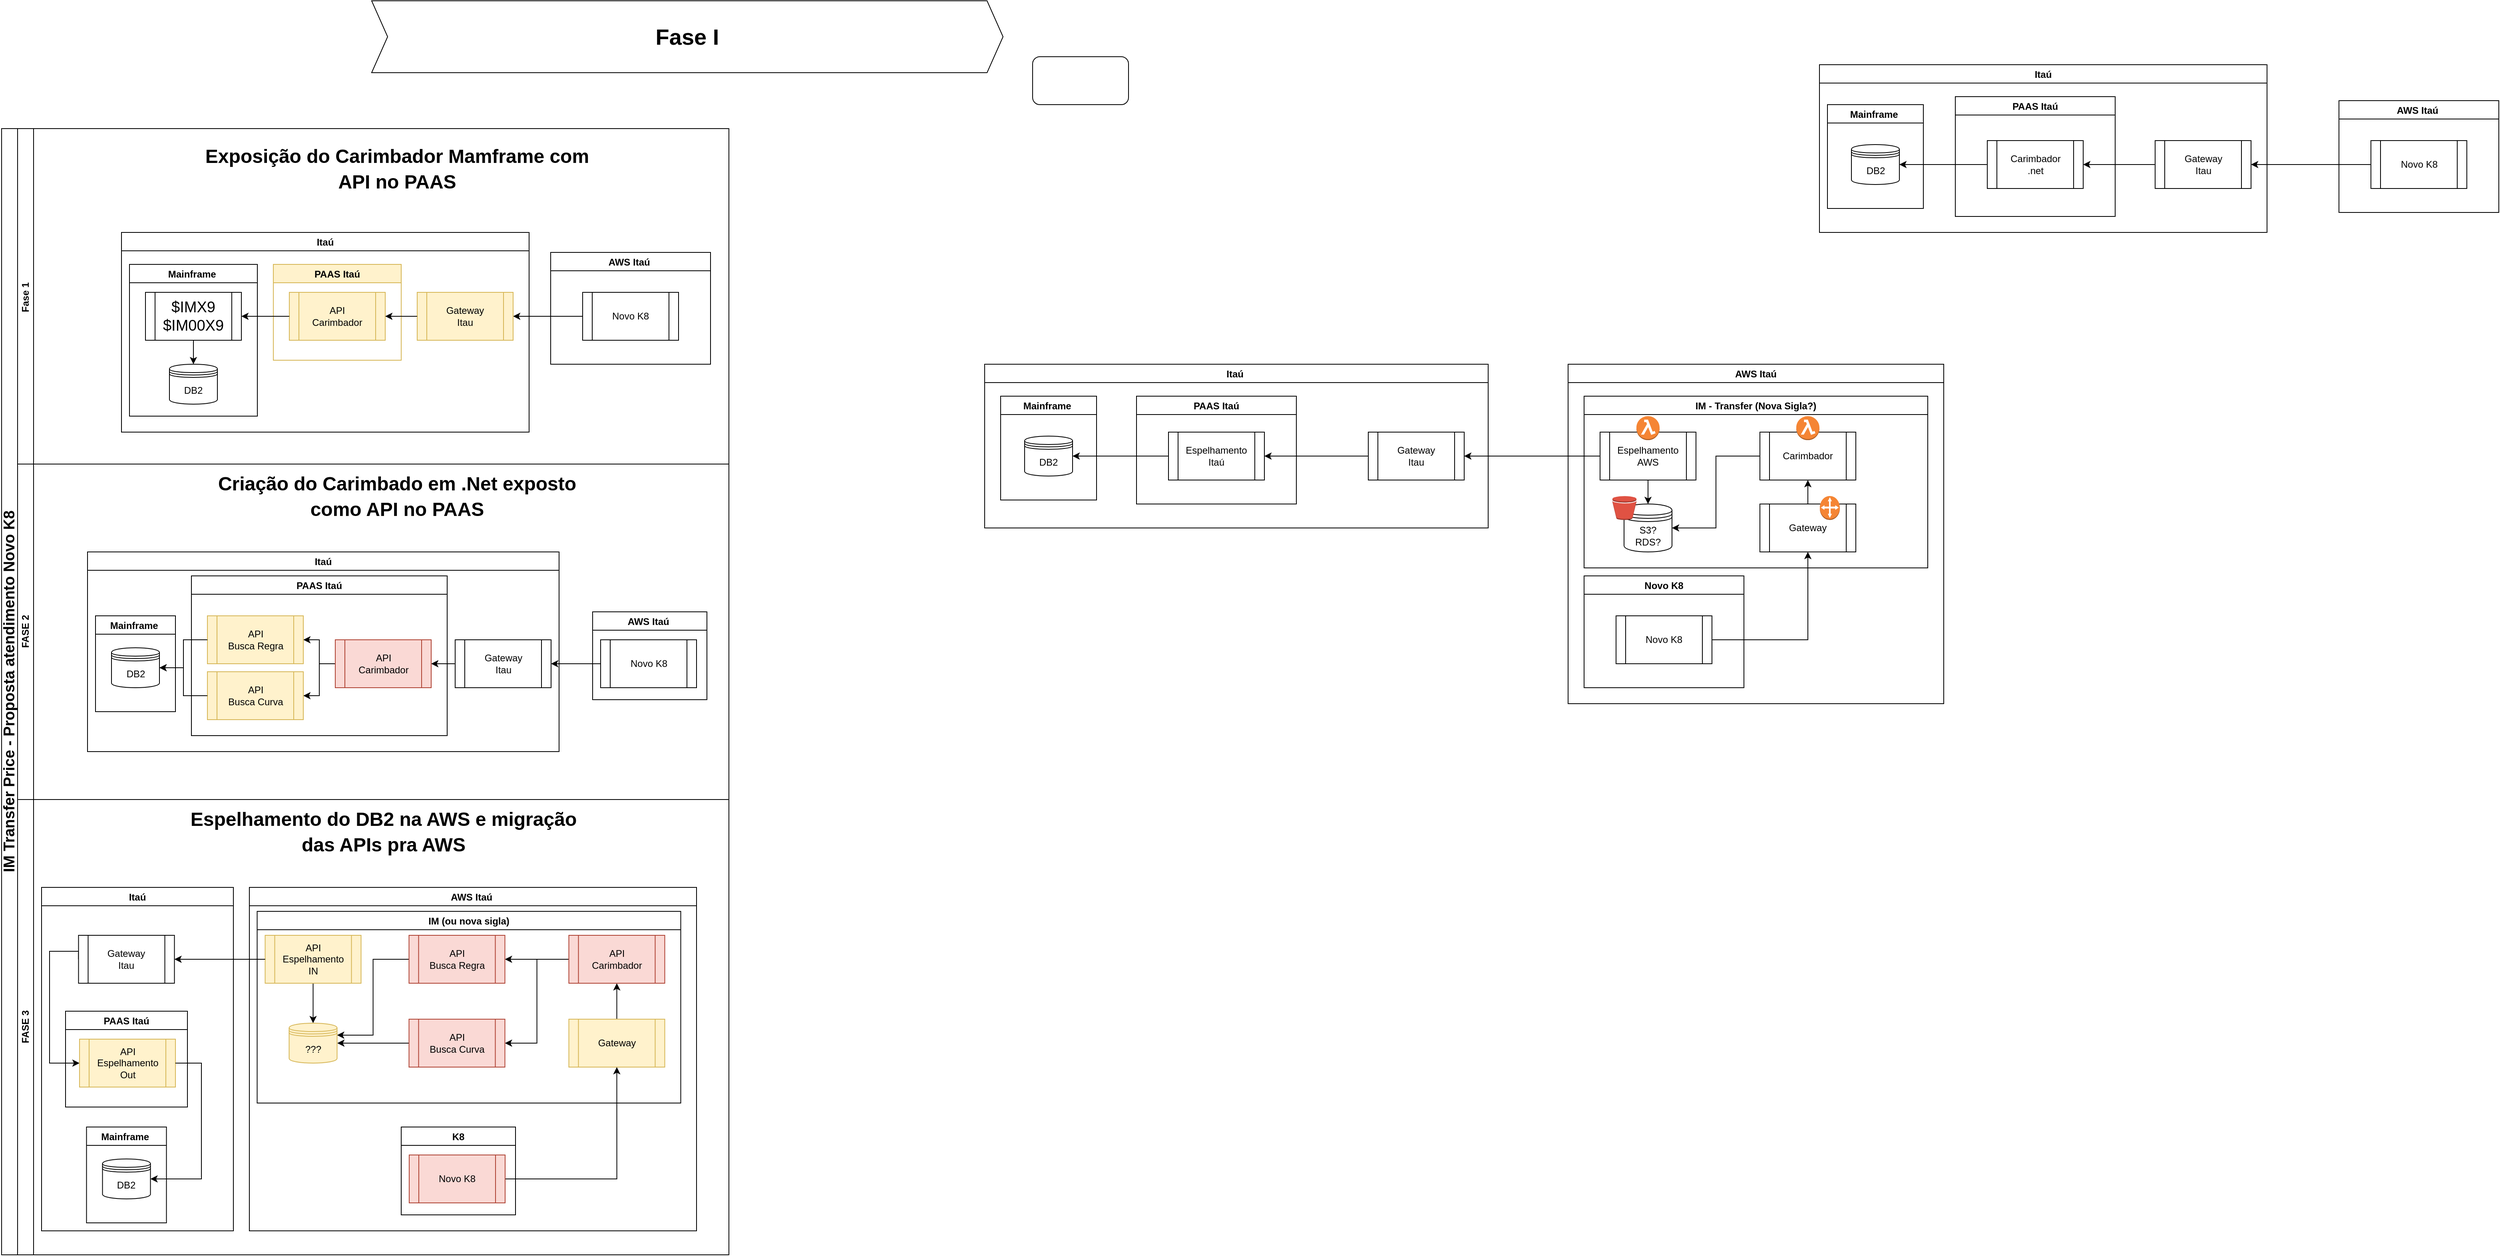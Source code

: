 <mxfile version="13.4.5" type="device"><diagram id="qxXj5DrUBGIvJtIGOTiP" name="Page-1"><mxGraphModel dx="2836" dy="815" grid="1" gridSize="10" guides="1" tooltips="1" connect="1" arrows="1" fold="1" page="1" pageScale="1" pageWidth="827" pageHeight="1169" math="0" shadow="0"><root><mxCell id="0"/><mxCell id="1" parent="0"/><mxCell id="ase-xZ_fW6Bz_fCMkM_F-23" style="edgeStyle=orthogonalEdgeStyle;rounded=0;orthogonalLoop=1;jettySize=auto;html=1;exitX=0;exitY=0.5;exitDx=0;exitDy=0;entryX=1;entryY=0.5;entryDx=0;entryDy=0;" parent="1" source="ase-xZ_fW6Bz_fCMkM_F-20" target="ase-xZ_fW6Bz_fCMkM_F-21" edge="1"><mxGeometry relative="1" as="geometry"/></mxCell><mxCell id="ase-xZ_fW6Bz_fCMkM_F-41" value="AWS Itaú" style="swimlane;" parent="1" vertex="1"><mxGeometry x="670" y="545" width="470" height="425" as="geometry"/></mxCell><mxCell id="ase-xZ_fW6Bz_fCMkM_F-19" value="IM - Transfer (Nova Sigla?)" style="swimlane;startSize=23;" parent="ase-xZ_fW6Bz_fCMkM_F-41" vertex="1"><mxGeometry x="20" y="40" width="430" height="215" as="geometry"/></mxCell><mxCell id="ase-xZ_fW6Bz_fCMkM_F-26" style="edgeStyle=orthogonalEdgeStyle;rounded=0;orthogonalLoop=1;jettySize=auto;html=1;exitX=0.5;exitY=1;exitDx=0;exitDy=0;entryX=0.5;entryY=0;entryDx=0;entryDy=0;" parent="ase-xZ_fW6Bz_fCMkM_F-19" source="ase-xZ_fW6Bz_fCMkM_F-20" target="ase-xZ_fW6Bz_fCMkM_F-22" edge="1"><mxGeometry relative="1" as="geometry"/></mxCell><mxCell id="ase-xZ_fW6Bz_fCMkM_F-20" value="Espelhamento&lt;br&gt;AWS" style="shape=process;whiteSpace=wrap;html=1;backgroundOutline=1;" parent="ase-xZ_fW6Bz_fCMkM_F-19" vertex="1"><mxGeometry x="20" y="45" width="120" height="60" as="geometry"/></mxCell><mxCell id="ase-xZ_fW6Bz_fCMkM_F-22" value="S3?&lt;br&gt;RDS?" style="shape=datastore;whiteSpace=wrap;html=1;" parent="ase-xZ_fW6Bz_fCMkM_F-19" vertex="1"><mxGeometry x="50" y="135" width="60" height="60" as="geometry"/></mxCell><mxCell id="ase-xZ_fW6Bz_fCMkM_F-28" style="edgeStyle=orthogonalEdgeStyle;rounded=0;orthogonalLoop=1;jettySize=auto;html=1;exitX=0;exitY=0.5;exitDx=0;exitDy=0;entryX=1;entryY=0.5;entryDx=0;entryDy=0;" parent="ase-xZ_fW6Bz_fCMkM_F-19" source="ase-xZ_fW6Bz_fCMkM_F-27" target="ase-xZ_fW6Bz_fCMkM_F-22" edge="1"><mxGeometry relative="1" as="geometry"/></mxCell><mxCell id="ase-xZ_fW6Bz_fCMkM_F-27" value="Carimbador" style="shape=process;whiteSpace=wrap;html=1;backgroundOutline=1;" parent="ase-xZ_fW6Bz_fCMkM_F-19" vertex="1"><mxGeometry x="220" y="45" width="120" height="60" as="geometry"/></mxCell><mxCell id="ase-xZ_fW6Bz_fCMkM_F-32" style="edgeStyle=orthogonalEdgeStyle;rounded=0;orthogonalLoop=1;jettySize=auto;html=1;exitX=0.5;exitY=0;exitDx=0;exitDy=0;entryX=0.5;entryY=1;entryDx=0;entryDy=0;" parent="ase-xZ_fW6Bz_fCMkM_F-19" source="ase-xZ_fW6Bz_fCMkM_F-31" target="ase-xZ_fW6Bz_fCMkM_F-27" edge="1"><mxGeometry relative="1" as="geometry"/></mxCell><mxCell id="ase-xZ_fW6Bz_fCMkM_F-31" value="Gateway" style="shape=process;whiteSpace=wrap;html=1;backgroundOutline=1;" parent="ase-xZ_fW6Bz_fCMkM_F-19" vertex="1"><mxGeometry x="220" y="135" width="120" height="60" as="geometry"/></mxCell><mxCell id="ase-xZ_fW6Bz_fCMkM_F-35" value="" style="outlineConnect=0;dashed=0;verticalLabelPosition=bottom;verticalAlign=top;align=center;html=1;shape=mxgraph.aws3.lambda_function;fillColor=#F58534;gradientColor=none;" parent="ase-xZ_fW6Bz_fCMkM_F-19" vertex="1"><mxGeometry x="65.5" y="25" width="29" height="30" as="geometry"/></mxCell><mxCell id="ase-xZ_fW6Bz_fCMkM_F-37" value="" style="outlineConnect=0;dashed=0;verticalLabelPosition=bottom;verticalAlign=top;align=center;html=1;shape=mxgraph.aws3.lambda_function;fillColor=#F58534;gradientColor=none;" parent="ase-xZ_fW6Bz_fCMkM_F-19" vertex="1"><mxGeometry x="265.5" y="25" width="29" height="30" as="geometry"/></mxCell><mxCell id="ase-xZ_fW6Bz_fCMkM_F-38" value="" style="outlineConnect=0;dashed=0;verticalLabelPosition=bottom;verticalAlign=top;align=center;html=1;shape=mxgraph.aws3.bucket;fillColor=#E05243;gradientColor=none;" parent="ase-xZ_fW6Bz_fCMkM_F-19" vertex="1"><mxGeometry x="35.5" y="125" width="30" height="30" as="geometry"/></mxCell><mxCell id="ase-xZ_fW6Bz_fCMkM_F-39" value="" style="outlineConnect=0;dashed=0;verticalLabelPosition=bottom;verticalAlign=top;align=center;html=1;shape=mxgraph.aws3.customer_gateway;fillColor=#F58534;gradientColor=none;" parent="ase-xZ_fW6Bz_fCMkM_F-19" vertex="1"><mxGeometry x="295" y="125" width="25" height="30" as="geometry"/></mxCell><mxCell id="ase-xZ_fW6Bz_fCMkM_F-29" value="Novo K8" style="swimlane;startSize=23;" parent="ase-xZ_fW6Bz_fCMkM_F-41" vertex="1"><mxGeometry x="20" y="265" width="200" height="140" as="geometry"/></mxCell><mxCell id="ase-xZ_fW6Bz_fCMkM_F-30" value="Novo K8" style="shape=process;whiteSpace=wrap;html=1;backgroundOutline=1;" parent="ase-xZ_fW6Bz_fCMkM_F-29" vertex="1"><mxGeometry x="40" y="50" width="120" height="60" as="geometry"/></mxCell><mxCell id="ase-xZ_fW6Bz_fCMkM_F-34" style="edgeStyle=orthogonalEdgeStyle;rounded=0;orthogonalLoop=1;jettySize=auto;html=1;exitX=1;exitY=0.5;exitDx=0;exitDy=0;entryX=0.5;entryY=1;entryDx=0;entryDy=0;" parent="ase-xZ_fW6Bz_fCMkM_F-41" source="ase-xZ_fW6Bz_fCMkM_F-30" target="ase-xZ_fW6Bz_fCMkM_F-31" edge="1"><mxGeometry relative="1" as="geometry"/></mxCell><mxCell id="ase-xZ_fW6Bz_fCMkM_F-42" value="Itaú " style="swimlane;" parent="1" vertex="1"><mxGeometry x="-60" y="545" width="630" height="205" as="geometry"/></mxCell><mxCell id="ase-xZ_fW6Bz_fCMkM_F-15" value="Mainframe " style="swimlane;" parent="ase-xZ_fW6Bz_fCMkM_F-42" vertex="1"><mxGeometry x="20" y="40" width="120" height="130" as="geometry"/></mxCell><mxCell id="ase-xZ_fW6Bz_fCMkM_F-16" value="DB2" style="shape=datastore;whiteSpace=wrap;html=1;" parent="ase-xZ_fW6Bz_fCMkM_F-15" vertex="1"><mxGeometry x="30" y="50" width="60" height="50" as="geometry"/></mxCell><mxCell id="ase-xZ_fW6Bz_fCMkM_F-17" value="PAAS Itaú" style="swimlane;" parent="ase-xZ_fW6Bz_fCMkM_F-42" vertex="1"><mxGeometry x="190" y="40" width="200" height="135" as="geometry"/></mxCell><mxCell id="ase-xZ_fW6Bz_fCMkM_F-18" value="Espelhamento&lt;br&gt;Itaú" style="shape=process;whiteSpace=wrap;html=1;backgroundOutline=1;" parent="ase-xZ_fW6Bz_fCMkM_F-17" vertex="1"><mxGeometry x="40" y="45" width="120" height="60" as="geometry"/></mxCell><mxCell id="ase-xZ_fW6Bz_fCMkM_F-24" style="edgeStyle=orthogonalEdgeStyle;rounded=0;orthogonalLoop=1;jettySize=auto;html=1;exitX=0;exitY=0.5;exitDx=0;exitDy=0;entryX=1;entryY=0.5;entryDx=0;entryDy=0;" parent="ase-xZ_fW6Bz_fCMkM_F-42" source="ase-xZ_fW6Bz_fCMkM_F-21" target="ase-xZ_fW6Bz_fCMkM_F-18" edge="1"><mxGeometry relative="1" as="geometry"/></mxCell><mxCell id="ase-xZ_fW6Bz_fCMkM_F-21" value="Gateway &lt;br&gt;Itau" style="shape=process;whiteSpace=wrap;html=1;backgroundOutline=1;" parent="ase-xZ_fW6Bz_fCMkM_F-42" vertex="1"><mxGeometry x="480" y="85" width="120" height="60" as="geometry"/></mxCell><mxCell id="ase-xZ_fW6Bz_fCMkM_F-25" style="edgeStyle=orthogonalEdgeStyle;rounded=0;orthogonalLoop=1;jettySize=auto;html=1;exitX=0;exitY=0.5;exitDx=0;exitDy=0;entryX=1;entryY=0.5;entryDx=0;entryDy=0;" parent="ase-xZ_fW6Bz_fCMkM_F-42" source="ase-xZ_fW6Bz_fCMkM_F-18" target="ase-xZ_fW6Bz_fCMkM_F-16" edge="1"><mxGeometry relative="1" as="geometry"/></mxCell><mxCell id="V8Vh7S_XapaVbMAvemUo-1" value="Fase I" style="shape=step;perimeter=stepPerimeter;whiteSpace=wrap;html=1;fixedSize=1;fontSize=28;fontStyle=1" vertex="1" parent="1"><mxGeometry x="-827" y="90" width="790" height="90" as="geometry"/></mxCell><mxCell id="V8Vh7S_XapaVbMAvemUo-7" value="" style="rounded=1;whiteSpace=wrap;html=1;fontSize=19;" vertex="1" parent="1"><mxGeometry y="160" width="120" height="60" as="geometry"/></mxCell><mxCell id="V8Vh7S_XapaVbMAvemUo-9" value="Itaú" style="swimlane;" vertex="1" parent="1"><mxGeometry x="984.5" y="170" width="560" height="210" as="geometry"><mxRectangle x="90" y="270" width="50" height="23" as="alternateBounds"/></mxGeometry></mxCell><mxCell id="V8Vh7S_XapaVbMAvemUo-10" value="Mainframe " style="swimlane;" vertex="1" parent="V8Vh7S_XapaVbMAvemUo-9"><mxGeometry x="10" y="50" width="120" height="130" as="geometry"/></mxCell><mxCell id="V8Vh7S_XapaVbMAvemUo-11" value="DB2" style="shape=datastore;whiteSpace=wrap;html=1;" vertex="1" parent="V8Vh7S_XapaVbMAvemUo-10"><mxGeometry x="30" y="50" width="60" height="50" as="geometry"/></mxCell><mxCell id="V8Vh7S_XapaVbMAvemUo-12" value="PAAS Itaú" style="swimlane;" vertex="1" parent="V8Vh7S_XapaVbMAvemUo-9"><mxGeometry x="170" y="40" width="200" height="150" as="geometry"/></mxCell><mxCell id="V8Vh7S_XapaVbMAvemUo-13" value="Carimbador &lt;br&gt;.net" style="shape=process;whiteSpace=wrap;html=1;backgroundOutline=1;" vertex="1" parent="V8Vh7S_XapaVbMAvemUo-12"><mxGeometry x="40" y="55" width="120" height="60" as="geometry"/></mxCell><mxCell id="V8Vh7S_XapaVbMAvemUo-14" style="edgeStyle=orthogonalEdgeStyle;rounded=0;orthogonalLoop=1;jettySize=auto;html=1;exitX=0;exitY=0.5;exitDx=0;exitDy=0;entryX=1;entryY=0.5;entryDx=0;entryDy=0;" edge="1" parent="V8Vh7S_XapaVbMAvemUo-9" source="V8Vh7S_XapaVbMAvemUo-13" target="V8Vh7S_XapaVbMAvemUo-11"><mxGeometry relative="1" as="geometry"/></mxCell><mxCell id="V8Vh7S_XapaVbMAvemUo-15" style="edgeStyle=orthogonalEdgeStyle;rounded=0;orthogonalLoop=1;jettySize=auto;html=1;exitX=0;exitY=0.5;exitDx=0;exitDy=0;" edge="1" parent="V8Vh7S_XapaVbMAvemUo-9" source="V8Vh7S_XapaVbMAvemUo-16" target="V8Vh7S_XapaVbMAvemUo-13"><mxGeometry relative="1" as="geometry"/></mxCell><mxCell id="V8Vh7S_XapaVbMAvemUo-16" value="Gateway &lt;br&gt;Itau" style="shape=process;whiteSpace=wrap;html=1;backgroundOutline=1;" vertex="1" parent="V8Vh7S_XapaVbMAvemUo-9"><mxGeometry x="420" y="95" width="120" height="60" as="geometry"/></mxCell><mxCell id="V8Vh7S_XapaVbMAvemUo-17" value="AWS Itaú " style="swimlane;startSize=23;" vertex="1" parent="1"><mxGeometry x="1634.5" y="215" width="200" height="140" as="geometry"/></mxCell><mxCell id="V8Vh7S_XapaVbMAvemUo-18" value="Novo K8" style="shape=process;whiteSpace=wrap;html=1;backgroundOutline=1;" vertex="1" parent="V8Vh7S_XapaVbMAvemUo-17"><mxGeometry x="40" y="50" width="120" height="60" as="geometry"/></mxCell><mxCell id="V8Vh7S_XapaVbMAvemUo-19" style="edgeStyle=orthogonalEdgeStyle;rounded=0;orthogonalLoop=1;jettySize=auto;html=1;exitX=0;exitY=0.5;exitDx=0;exitDy=0;entryX=1;entryY=0.5;entryDx=0;entryDy=0;" edge="1" source="V8Vh7S_XapaVbMAvemUo-18" target="V8Vh7S_XapaVbMAvemUo-16" parent="1"><mxGeometry relative="1" as="geometry"/></mxCell><mxCell id="V8Vh7S_XapaVbMAvemUo-3" value="IM Transfer Price - Proposta atendimento Novo K8" style="swimlane;html=1;childLayout=stackLayout;resizeParent=1;resizeParentMax=0;horizontal=0;startSize=20;horizontalStack=0;fontSize=19;" vertex="1" parent="1"><mxGeometry x="-1290" y="250" width="910" height="1410" as="geometry"><mxRectangle x="-650" y="200" width="40" height="480" as="alternateBounds"/></mxGeometry></mxCell><mxCell id="V8Vh7S_XapaVbMAvemUo-4" value="Fase 1&amp;nbsp;" style="swimlane;html=1;startSize=20;horizontal=0;" vertex="1" parent="V8Vh7S_XapaVbMAvemUo-3"><mxGeometry x="20" width="890" height="420" as="geometry"><mxRectangle x="20" width="950" height="20" as="alternateBounds"/></mxGeometry></mxCell><mxCell id="V8Vh7S_XapaVbMAvemUo-37" style="edgeStyle=orthogonalEdgeStyle;rounded=0;orthogonalLoop=1;jettySize=auto;html=1;exitX=0;exitY=0.5;exitDx=0;exitDy=0;entryX=1;entryY=0.5;entryDx=0;entryDy=0;" edge="1" source="V8Vh7S_XapaVbMAvemUo-39" target="V8Vh7S_XapaVbMAvemUo-41" parent="V8Vh7S_XapaVbMAvemUo-4"><mxGeometry relative="1" as="geometry"/></mxCell><mxCell id="V8Vh7S_XapaVbMAvemUo-50" value="&lt;font style=&quot;font-size: 24px&quot;&gt;&lt;span style=&quot;font-weight: 700 ; background-color: rgb(255 , 255 , 255)&quot;&gt;Exposição do Carimbador Mamframe&amp;nbsp;&lt;/span&gt;&lt;span style=&quot;font-weight: 700 ; background-color: rgb(255 , 255 , 255)&quot;&gt;com API no PAAS&lt;/span&gt;&lt;/font&gt;" style="text;html=1;strokeColor=none;fillColor=none;align=center;verticalAlign=middle;whiteSpace=wrap;rounded=0;fontSize=26;" vertex="1" parent="V8Vh7S_XapaVbMAvemUo-4"><mxGeometry x="220" y="40" width="510" height="20" as="geometry"/></mxCell><mxCell id="V8Vh7S_XapaVbMAvemUo-40" value="Itaú" style="swimlane;" vertex="1" parent="V8Vh7S_XapaVbMAvemUo-4"><mxGeometry x="130" y="130" width="510" height="250" as="geometry"><mxRectangle x="90" y="270" width="50" height="23" as="alternateBounds"/></mxGeometry></mxCell><mxCell id="V8Vh7S_XapaVbMAvemUo-41" value="Gateway &lt;br&gt;Itau" style="shape=process;whiteSpace=wrap;html=1;backgroundOutline=1;fillColor=#fff2cc;strokeColor=#d6b656;" vertex="1" parent="V8Vh7S_XapaVbMAvemUo-40"><mxGeometry x="370" y="75" width="120" height="60" as="geometry"/></mxCell><mxCell id="V8Vh7S_XapaVbMAvemUo-42" value="PAAS Itaú" style="swimlane;fillColor=#fff2cc;strokeColor=#d6b656;" vertex="1" parent="V8Vh7S_XapaVbMAvemUo-40"><mxGeometry x="190" y="40" width="160" height="120" as="geometry"/></mxCell><mxCell id="V8Vh7S_XapaVbMAvemUo-43" value="API &lt;br&gt;Carimbador" style="shape=process;whiteSpace=wrap;html=1;backgroundOutline=1;fillColor=#fff2cc;strokeColor=#d6b656;" vertex="1" parent="V8Vh7S_XapaVbMAvemUo-42"><mxGeometry x="20" y="35" width="120" height="60" as="geometry"/></mxCell><mxCell id="V8Vh7S_XapaVbMAvemUo-44" value="Mainframe " style="swimlane;" vertex="1" parent="V8Vh7S_XapaVbMAvemUo-40"><mxGeometry x="10" y="40" width="160" height="190" as="geometry"/></mxCell><mxCell id="V8Vh7S_XapaVbMAvemUo-45" style="edgeStyle=orthogonalEdgeStyle;rounded=0;orthogonalLoop=1;jettySize=auto;html=1;exitX=0.5;exitY=1;exitDx=0;exitDy=0;entryX=0.5;entryY=0;entryDx=0;entryDy=0;fontSize=19;" edge="1" parent="V8Vh7S_XapaVbMAvemUo-44" source="V8Vh7S_XapaVbMAvemUo-46" target="V8Vh7S_XapaVbMAvemUo-47"><mxGeometry relative="1" as="geometry"/></mxCell><mxCell id="V8Vh7S_XapaVbMAvemUo-46" value="$IMX9&lt;br&gt;$IM00X9" style="shape=process;whiteSpace=wrap;html=1;backgroundOutline=1;fontSize=19;" vertex="1" parent="V8Vh7S_XapaVbMAvemUo-44"><mxGeometry x="20" y="35" width="120" height="60" as="geometry"/></mxCell><mxCell id="V8Vh7S_XapaVbMAvemUo-47" value="DB2" style="shape=datastore;whiteSpace=wrap;html=1;" vertex="1" parent="V8Vh7S_XapaVbMAvemUo-44"><mxGeometry x="50" y="125" width="60" height="50" as="geometry"/></mxCell><mxCell id="V8Vh7S_XapaVbMAvemUo-48" style="edgeStyle=orthogonalEdgeStyle;rounded=0;orthogonalLoop=1;jettySize=auto;html=1;exitX=0;exitY=0.5;exitDx=0;exitDy=0;entryX=1;entryY=0.5;entryDx=0;entryDy=0;" edge="1" parent="V8Vh7S_XapaVbMAvemUo-40" source="V8Vh7S_XapaVbMAvemUo-43" target="V8Vh7S_XapaVbMAvemUo-46"><mxGeometry relative="1" as="geometry"/></mxCell><mxCell id="V8Vh7S_XapaVbMAvemUo-49" style="edgeStyle=orthogonalEdgeStyle;rounded=0;orthogonalLoop=1;jettySize=auto;html=1;exitX=0;exitY=0.5;exitDx=0;exitDy=0;" edge="1" parent="V8Vh7S_XapaVbMAvemUo-40" source="V8Vh7S_XapaVbMAvemUo-41" target="V8Vh7S_XapaVbMAvemUo-43"><mxGeometry relative="1" as="geometry"/></mxCell><mxCell id="V8Vh7S_XapaVbMAvemUo-38" value="AWS Itaú " style="swimlane;startSize=23;" vertex="1" parent="V8Vh7S_XapaVbMAvemUo-4"><mxGeometry x="667" y="155" width="200" height="140" as="geometry"/></mxCell><mxCell id="V8Vh7S_XapaVbMAvemUo-39" value="Novo K8" style="shape=process;whiteSpace=wrap;html=1;backgroundOutline=1;" vertex="1" parent="V8Vh7S_XapaVbMAvemUo-38"><mxGeometry x="40" y="50" width="120" height="60" as="geometry"/></mxCell><mxCell id="V8Vh7S_XapaVbMAvemUo-5" value="FASE 2" style="swimlane;html=1;startSize=20;horizontal=0;" vertex="1" parent="V8Vh7S_XapaVbMAvemUo-3"><mxGeometry x="20" y="420" width="890" height="420" as="geometry"/></mxCell><mxCell id="V8Vh7S_XapaVbMAvemUo-22" value="&lt;span style=&quot;font-size: 24px ; background-color: rgb(255 , 255 , 255)&quot;&gt;&lt;b&gt;Criação do Carimbado em .Net exposto como API no PAAS&lt;/b&gt;&lt;/span&gt;" style="text;html=1;strokeColor=none;fillColor=none;align=center;verticalAlign=middle;whiteSpace=wrap;rounded=0;fontSize=26;" vertex="1" parent="V8Vh7S_XapaVbMAvemUo-5"><mxGeometry x="220" y="30" width="510" height="20" as="geometry"/></mxCell><mxCell id="ase-xZ_fW6Bz_fCMkM_F-14" style="edgeStyle=orthogonalEdgeStyle;rounded=0;orthogonalLoop=1;jettySize=auto;html=1;exitX=0;exitY=0.5;exitDx=0;exitDy=0;entryX=1;entryY=0.5;entryDx=0;entryDy=0;" parent="V8Vh7S_XapaVbMAvemUo-5" source="ase-xZ_fW6Bz_fCMkM_F-13" target="ase-xZ_fW6Bz_fCMkM_F-9" edge="1"><mxGeometry relative="1" as="geometry"/></mxCell><mxCell id="ase-xZ_fW6Bz_fCMkM_F-11" value="Itaú" style="swimlane;" parent="V8Vh7S_XapaVbMAvemUo-5" vertex="1"><mxGeometry x="87.5" y="110" width="590" height="250" as="geometry"><mxRectangle x="90" y="270" width="50" height="23" as="alternateBounds"/></mxGeometry></mxCell><mxCell id="ase-xZ_fW6Bz_fCMkM_F-5" value="PAAS Itaú" style="swimlane;" parent="ase-xZ_fW6Bz_fCMkM_F-11" vertex="1"><mxGeometry x="130" y="30" width="320" height="200" as="geometry"/></mxCell><mxCell id="V8Vh7S_XapaVbMAvemUo-53" style="edgeStyle=orthogonalEdgeStyle;rounded=0;orthogonalLoop=1;jettySize=auto;html=1;entryX=1;entryY=0.5;entryDx=0;entryDy=0;fontSize=12;exitX=0;exitY=0.5;exitDx=0;exitDy=0;" edge="1" parent="ase-xZ_fW6Bz_fCMkM_F-5" source="ase-xZ_fW6Bz_fCMkM_F-1" target="V8Vh7S_XapaVbMAvemUo-51"><mxGeometry relative="1" as="geometry"><mxPoint x="160" y="110" as="sourcePoint"/></mxGeometry></mxCell><mxCell id="V8Vh7S_XapaVbMAvemUo-57" style="edgeStyle=orthogonalEdgeStyle;rounded=0;orthogonalLoop=1;jettySize=auto;html=1;exitX=0;exitY=0.5;exitDx=0;exitDy=0;entryX=1;entryY=0.5;entryDx=0;entryDy=0;fontSize=12;" edge="1" parent="ase-xZ_fW6Bz_fCMkM_F-5" source="ase-xZ_fW6Bz_fCMkM_F-1" target="V8Vh7S_XapaVbMAvemUo-52"><mxGeometry relative="1" as="geometry"/></mxCell><mxCell id="V8Vh7S_XapaVbMAvemUo-51" value="API&lt;br&gt;Busca Regra" style="shape=process;whiteSpace=wrap;html=1;backgroundOutline=1;fontSize=12;fillColor=#fff2cc;strokeColor=#d6b656;" vertex="1" parent="ase-xZ_fW6Bz_fCMkM_F-5"><mxGeometry x="20" y="50" width="120" height="60" as="geometry"/></mxCell><mxCell id="ase-xZ_fW6Bz_fCMkM_F-1" value="API &lt;br&gt;Carimbador" style="shape=process;whiteSpace=wrap;html=1;backgroundOutline=1;fillColor=#fad9d5;strokeColor=#ae4132;" parent="ase-xZ_fW6Bz_fCMkM_F-5" vertex="1"><mxGeometry x="180" y="80" width="120" height="60" as="geometry"/></mxCell><mxCell id="V8Vh7S_XapaVbMAvemUo-52" value="API&lt;br&gt;Busca Curva" style="shape=process;whiteSpace=wrap;html=1;backgroundOutline=1;fontSize=12;fillColor=#fff2cc;strokeColor=#d6b656;" vertex="1" parent="ase-xZ_fW6Bz_fCMkM_F-5"><mxGeometry x="20" y="120" width="120" height="60" as="geometry"/></mxCell><mxCell id="ase-xZ_fW6Bz_fCMkM_F-10" style="edgeStyle=orthogonalEdgeStyle;rounded=0;orthogonalLoop=1;jettySize=auto;html=1;exitX=0;exitY=0.5;exitDx=0;exitDy=0;entryX=1;entryY=0.5;entryDx=0;entryDy=0;" parent="ase-xZ_fW6Bz_fCMkM_F-11" source="ase-xZ_fW6Bz_fCMkM_F-9" target="ase-xZ_fW6Bz_fCMkM_F-1" edge="1"><mxGeometry relative="1" as="geometry"/></mxCell><mxCell id="ase-xZ_fW6Bz_fCMkM_F-4" value="Mainframe " style="swimlane;" parent="ase-xZ_fW6Bz_fCMkM_F-11" vertex="1"><mxGeometry x="10" y="80" width="100" height="120" as="geometry"/></mxCell><mxCell id="ase-xZ_fW6Bz_fCMkM_F-3" value="DB2" style="shape=datastore;whiteSpace=wrap;html=1;" parent="ase-xZ_fW6Bz_fCMkM_F-4" vertex="1"><mxGeometry x="20" y="40" width="60" height="50" as="geometry"/></mxCell><mxCell id="V8Vh7S_XapaVbMAvemUo-54" style="edgeStyle=orthogonalEdgeStyle;rounded=0;orthogonalLoop=1;jettySize=auto;html=1;exitX=0;exitY=0.5;exitDx=0;exitDy=0;entryX=1;entryY=0.5;entryDx=0;entryDy=0;fontSize=12;" edge="1" parent="ase-xZ_fW6Bz_fCMkM_F-11" source="V8Vh7S_XapaVbMAvemUo-51" target="ase-xZ_fW6Bz_fCMkM_F-3"><mxGeometry relative="1" as="geometry"/></mxCell><mxCell id="V8Vh7S_XapaVbMAvemUo-55" style="edgeStyle=orthogonalEdgeStyle;rounded=0;orthogonalLoop=1;jettySize=auto;html=1;exitX=0;exitY=0.5;exitDx=0;exitDy=0;fontSize=12;entryX=1;entryY=0.5;entryDx=0;entryDy=0;" edge="1" parent="ase-xZ_fW6Bz_fCMkM_F-11" source="V8Vh7S_XapaVbMAvemUo-52" target="ase-xZ_fW6Bz_fCMkM_F-3"><mxGeometry relative="1" as="geometry"><mxPoint x="70" y="140" as="targetPoint"/></mxGeometry></mxCell><mxCell id="ase-xZ_fW6Bz_fCMkM_F-9" value="Gateway &lt;br&gt;Itau" style="shape=process;whiteSpace=wrap;html=1;backgroundOutline=1;" parent="ase-xZ_fW6Bz_fCMkM_F-11" vertex="1"><mxGeometry x="460" y="110" width="120" height="60" as="geometry"/></mxCell><mxCell id="ase-xZ_fW6Bz_fCMkM_F-12" value="AWS Itaú " style="swimlane;startSize=23;" parent="V8Vh7S_XapaVbMAvemUo-5" vertex="1"><mxGeometry x="719.5" y="185" width="143" height="110" as="geometry"/></mxCell><mxCell id="ase-xZ_fW6Bz_fCMkM_F-13" value="Novo K8" style="shape=process;whiteSpace=wrap;html=1;backgroundOutline=1;" parent="ase-xZ_fW6Bz_fCMkM_F-12" vertex="1"><mxGeometry x="10" y="35" width="120" height="60" as="geometry"/></mxCell><mxCell id="V8Vh7S_XapaVbMAvemUo-6" value="FASE 3" style="swimlane;html=1;startSize=20;horizontal=0;" vertex="1" parent="V8Vh7S_XapaVbMAvemUo-3"><mxGeometry x="20" y="840" width="890" height="570" as="geometry"/></mxCell><mxCell id="V8Vh7S_XapaVbMAvemUo-58" value="&lt;span style=&quot;font-size: 24px ; background-color: rgb(255 , 255 , 255)&quot;&gt;&lt;b&gt;Espelhamento do DB2 na AWS e migração das APIs pra AWS&lt;/b&gt;&lt;/span&gt;" style="text;html=1;strokeColor=none;fillColor=none;align=center;verticalAlign=middle;whiteSpace=wrap;rounded=0;fontSize=26;" vertex="1" parent="V8Vh7S_XapaVbMAvemUo-6"><mxGeometry x="202.5" y="30" width="510" height="20" as="geometry"/></mxCell><mxCell id="V8Vh7S_XapaVbMAvemUo-85" value="AWS Itaú " style="swimlane;startSize=23;" vertex="1" parent="V8Vh7S_XapaVbMAvemUo-6"><mxGeometry x="290" y="110" width="559.5" height="430" as="geometry"/></mxCell><mxCell id="V8Vh7S_XapaVbMAvemUo-75" value="IM (ou nova sigla)" style="swimlane;startSize=23;" vertex="1" parent="V8Vh7S_XapaVbMAvemUo-85"><mxGeometry x="9.75" y="30" width="530" height="240" as="geometry"/></mxCell><mxCell id="V8Vh7S_XapaVbMAvemUo-82" style="edgeStyle=orthogonalEdgeStyle;rounded=0;orthogonalLoop=1;jettySize=auto;html=1;entryX=1;entryY=0.5;entryDx=0;entryDy=0;fontSize=12;exitX=0;exitY=0.5;exitDx=0;exitDy=0;" edge="1" source="V8Vh7S_XapaVbMAvemUo-78" target="V8Vh7S_XapaVbMAvemUo-79" parent="V8Vh7S_XapaVbMAvemUo-75"><mxGeometry relative="1" as="geometry"><mxPoint x="1194" y="-1065" as="sourcePoint"/></mxGeometry></mxCell><mxCell id="V8Vh7S_XapaVbMAvemUo-81" style="edgeStyle=orthogonalEdgeStyle;rounded=0;orthogonalLoop=1;jettySize=auto;html=1;exitX=0;exitY=0.5;exitDx=0;exitDy=0;entryX=1;entryY=0.5;entryDx=0;entryDy=0;fontSize=12;" edge="1" source="V8Vh7S_XapaVbMAvemUo-78" target="V8Vh7S_XapaVbMAvemUo-80" parent="V8Vh7S_XapaVbMAvemUo-75"><mxGeometry relative="1" as="geometry"/></mxCell><mxCell id="V8Vh7S_XapaVbMAvemUo-87" style="edgeStyle=orthogonalEdgeStyle;rounded=0;orthogonalLoop=1;jettySize=auto;html=1;exitX=0.5;exitY=0;exitDx=0;exitDy=0;fontSize=12;entryX=0.5;entryY=1;entryDx=0;entryDy=0;" edge="1" parent="V8Vh7S_XapaVbMAvemUo-75" source="V8Vh7S_XapaVbMAvemUo-77" target="V8Vh7S_XapaVbMAvemUo-78"><mxGeometry relative="1" as="geometry"/></mxCell><mxCell id="V8Vh7S_XapaVbMAvemUo-92" style="edgeStyle=orthogonalEdgeStyle;rounded=0;orthogonalLoop=1;jettySize=auto;html=1;exitX=0.5;exitY=1;exitDx=0;exitDy=0;entryX=0.5;entryY=0;entryDx=0;entryDy=0;fontSize=12;" edge="1" parent="V8Vh7S_XapaVbMAvemUo-75" source="V8Vh7S_XapaVbMAvemUo-90" target="V8Vh7S_XapaVbMAvemUo-89"><mxGeometry relative="1" as="geometry"/></mxCell><mxCell id="V8Vh7S_XapaVbMAvemUo-90" value="API&lt;br&gt;Espelhamento&lt;br&gt;IN" style="shape=process;whiteSpace=wrap;html=1;backgroundOutline=1;fillColor=#fff2cc;strokeColor=#d6b656;" vertex="1" parent="V8Vh7S_XapaVbMAvemUo-75"><mxGeometry x="10" y="30" width="120" height="60" as="geometry"/></mxCell><mxCell id="V8Vh7S_XapaVbMAvemUo-97" style="edgeStyle=orthogonalEdgeStyle;rounded=0;orthogonalLoop=1;jettySize=auto;html=1;exitX=0;exitY=0.5;exitDx=0;exitDy=0;entryX=1;entryY=0.3;entryDx=0;entryDy=0;fontSize=12;" edge="1" parent="V8Vh7S_XapaVbMAvemUo-75" source="V8Vh7S_XapaVbMAvemUo-79" target="V8Vh7S_XapaVbMAvemUo-89"><mxGeometry relative="1" as="geometry"/></mxCell><mxCell id="V8Vh7S_XapaVbMAvemUo-79" value="API&lt;br&gt;Busca Regra" style="shape=process;whiteSpace=wrap;html=1;backgroundOutline=1;fontSize=12;fillColor=#fad9d5;strokeColor=#ae4132;" vertex="1" parent="V8Vh7S_XapaVbMAvemUo-75"><mxGeometry x="190" y="30" width="120" height="60" as="geometry"/></mxCell><mxCell id="V8Vh7S_XapaVbMAvemUo-78" value="API &lt;br&gt;Carimbador" style="shape=process;whiteSpace=wrap;html=1;backgroundOutline=1;fillColor=#fad9d5;strokeColor=#ae4132;" vertex="1" parent="V8Vh7S_XapaVbMAvemUo-75"><mxGeometry x="390" y="30" width="120" height="60" as="geometry"/></mxCell><mxCell id="V8Vh7S_XapaVbMAvemUo-96" style="edgeStyle=orthogonalEdgeStyle;rounded=0;orthogonalLoop=1;jettySize=auto;html=1;exitX=0;exitY=0.5;exitDx=0;exitDy=0;fontSize=12;" edge="1" parent="V8Vh7S_XapaVbMAvemUo-75" source="V8Vh7S_XapaVbMAvemUo-80"><mxGeometry relative="1" as="geometry"><mxPoint x="100.25" y="165" as="targetPoint"/></mxGeometry></mxCell><mxCell id="V8Vh7S_XapaVbMAvemUo-77" value="Gateway" style="shape=process;whiteSpace=wrap;html=1;backgroundOutline=1;fillColor=#fff2cc;strokeColor=#d6b656;" vertex="1" parent="V8Vh7S_XapaVbMAvemUo-75"><mxGeometry x="390" y="135" width="120" height="60" as="geometry"/></mxCell><mxCell id="V8Vh7S_XapaVbMAvemUo-89" value="???" style="shape=datastore;whiteSpace=wrap;html=1;fontSize=12;fillColor=#fff2cc;strokeColor=#d6b656;" vertex="1" parent="V8Vh7S_XapaVbMAvemUo-75"><mxGeometry x="40" y="140" width="60" height="50" as="geometry"/></mxCell><mxCell id="V8Vh7S_XapaVbMAvemUo-80" value="API&lt;br&gt;Busca Curva" style="shape=process;whiteSpace=wrap;html=1;backgroundOutline=1;fontSize=12;fillColor=#fad9d5;strokeColor=#ae4132;" vertex="1" parent="V8Vh7S_XapaVbMAvemUo-75"><mxGeometry x="190" y="135" width="120" height="60" as="geometry"/></mxCell><mxCell id="V8Vh7S_XapaVbMAvemUo-95" style="edgeStyle=orthogonalEdgeStyle;rounded=0;orthogonalLoop=1;jettySize=auto;html=1;exitX=1;exitY=0.5;exitDx=0;exitDy=0;entryX=0.5;entryY=1;entryDx=0;entryDy=0;fontSize=12;" edge="1" parent="V8Vh7S_XapaVbMAvemUo-85" source="V8Vh7S_XapaVbMAvemUo-74" target="V8Vh7S_XapaVbMAvemUo-77"><mxGeometry relative="1" as="geometry"/></mxCell><mxCell id="V8Vh7S_XapaVbMAvemUo-73" value="K8" style="swimlane;startSize=23;" vertex="1" parent="V8Vh7S_XapaVbMAvemUo-85"><mxGeometry x="190" y="300" width="143" height="110" as="geometry"/></mxCell><mxCell id="V8Vh7S_XapaVbMAvemUo-74" value="Novo K8" style="shape=process;whiteSpace=wrap;html=1;backgroundOutline=1;fillColor=#fad9d5;strokeColor=#ae4132;" vertex="1" parent="V8Vh7S_XapaVbMAvemUo-73"><mxGeometry x="10" y="35" width="120" height="60" as="geometry"/></mxCell><mxCell id="V8Vh7S_XapaVbMAvemUo-60" value="Itaú" style="swimlane;" vertex="1" parent="V8Vh7S_XapaVbMAvemUo-6"><mxGeometry x="30" y="110" width="240" height="430" as="geometry"><mxRectangle x="90" y="270" width="50" height="23" as="alternateBounds"/></mxGeometry></mxCell><mxCell id="V8Vh7S_XapaVbMAvemUo-67" style="edgeStyle=orthogonalEdgeStyle;rounded=0;orthogonalLoop=1;jettySize=auto;html=1;exitX=0;exitY=0.5;exitDx=0;exitDy=0;entryX=0;entryY=0.5;entryDx=0;entryDy=0;" edge="1" parent="V8Vh7S_XapaVbMAvemUo-60" source="V8Vh7S_XapaVbMAvemUo-72" target="V8Vh7S_XapaVbMAvemUo-64"><mxGeometry relative="1" as="geometry"><mxPoint x="430" y="140" as="targetPoint"/><Array as="points"><mxPoint x="10" y="80"/><mxPoint x="10" y="220"/></Array></mxGeometry></mxCell><mxCell id="V8Vh7S_XapaVbMAvemUo-72" value="Gateway &lt;br&gt;Itau" style="shape=process;whiteSpace=wrap;html=1;backgroundOutline=1;" vertex="1" parent="V8Vh7S_XapaVbMAvemUo-60"><mxGeometry x="46.25" y="60" width="120" height="60" as="geometry"/></mxCell><mxCell id="V8Vh7S_XapaVbMAvemUo-61" value="PAAS Itaú" style="swimlane;" vertex="1" parent="V8Vh7S_XapaVbMAvemUo-60"><mxGeometry x="30" y="155" width="152.5" height="120" as="geometry"/></mxCell><mxCell id="V8Vh7S_XapaVbMAvemUo-64" value="API&lt;br&gt;Espelhamento Out" style="shape=process;whiteSpace=wrap;html=1;backgroundOutline=1;fontSize=12;fillColor=#fff2cc;strokeColor=#d6b656;" vertex="1" parent="V8Vh7S_XapaVbMAvemUo-61"><mxGeometry x="17.5" y="35" width="120" height="60" as="geometry"/></mxCell><mxCell id="V8Vh7S_XapaVbMAvemUo-68" value="Mainframe " style="swimlane;" vertex="1" parent="V8Vh7S_XapaVbMAvemUo-60"><mxGeometry x="56.25" y="300" width="100" height="120" as="geometry"/></mxCell><mxCell id="V8Vh7S_XapaVbMAvemUo-69" value="DB2" style="shape=datastore;whiteSpace=wrap;html=1;" vertex="1" parent="V8Vh7S_XapaVbMAvemUo-68"><mxGeometry x="20" y="40" width="60" height="50" as="geometry"/></mxCell><mxCell id="V8Vh7S_XapaVbMAvemUo-84" style="edgeStyle=orthogonalEdgeStyle;rounded=0;orthogonalLoop=1;jettySize=auto;html=1;exitX=1;exitY=0.5;exitDx=0;exitDy=0;entryX=1;entryY=0.5;entryDx=0;entryDy=0;fontSize=12;" edge="1" parent="V8Vh7S_XapaVbMAvemUo-60" source="V8Vh7S_XapaVbMAvemUo-64" target="V8Vh7S_XapaVbMAvemUo-69"><mxGeometry relative="1" as="geometry"><Array as="points"><mxPoint x="200" y="220"/><mxPoint x="200" y="365"/></Array></mxGeometry></mxCell><mxCell id="V8Vh7S_XapaVbMAvemUo-91" style="edgeStyle=orthogonalEdgeStyle;rounded=0;orthogonalLoop=1;jettySize=auto;html=1;exitX=0;exitY=0.5;exitDx=0;exitDy=0;entryX=1;entryY=0.5;entryDx=0;entryDy=0;fontSize=12;" edge="1" parent="V8Vh7S_XapaVbMAvemUo-6" source="V8Vh7S_XapaVbMAvemUo-90" target="V8Vh7S_XapaVbMAvemUo-72"><mxGeometry relative="1" as="geometry"/></mxCell></root></mxGraphModel></diagram></mxfile>